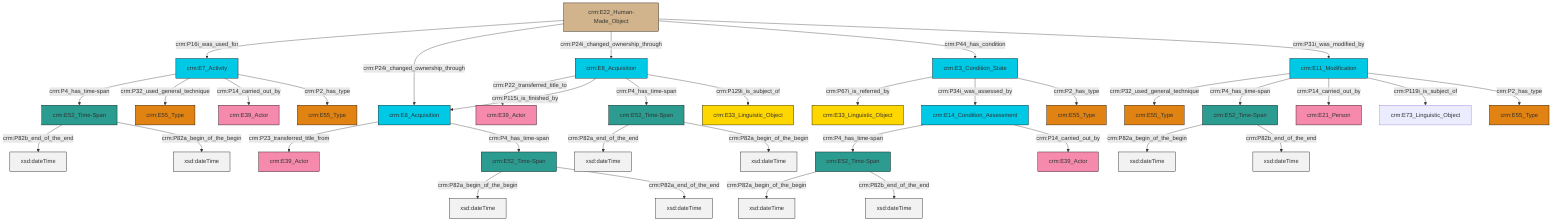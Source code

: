 graph TD
classDef Literal fill:#f2f2f2,stroke:#000000;
classDef CRM_Entity fill:#FFFFFF,stroke:#000000;
classDef Temporal_Entity fill:#00C9E6, stroke:#000000;
classDef Type fill:#E18312, stroke:#000000;
classDef Time-Span fill:#2C9C91, stroke:#000000;
classDef Appellation fill:#FFEB7F, stroke:#000000;
classDef Place fill:#008836, stroke:#000000;
classDef Persistent_Item fill:#B266B2, stroke:#000000;
classDef Conceptual_Object fill:#FFD700, stroke:#000000;
classDef Physical_Thing fill:#D2B48C, stroke:#000000;
classDef Actor fill:#f58aad, stroke:#000000;
classDef PC_Classes fill:#4ce600, stroke:#000000;
classDef Multi fill:#cccccc,stroke:#000000;

2["crm:E22_Human-Made_Object"]:::Physical_Thing -->|crm:P16i_was_used_for| 3["crm:E7_Activity"]:::Temporal_Entity
6["crm:E3_Condition_State"]:::Temporal_Entity -->|crm:P67i_is_referred_by| 7["crm:E33_Linguistic_Object"]:::Conceptual_Object
10["crm:E11_Modification"]:::Temporal_Entity -->|crm:P32_used_general_technique| 11["crm:E55_Type"]:::Type
12["crm:E52_Time-Span"]:::Time-Span -->|crm:P82a_begin_of_the_begin| 13[xsd:dateTime]:::Literal
10["crm:E11_Modification"]:::Temporal_Entity -->|crm:P4_has_time-span| 4["crm:E52_Time-Span"]:::Time-Span
4["crm:E52_Time-Span"]:::Time-Span -->|crm:P82a_begin_of_the_begin| 16[xsd:dateTime]:::Literal
20["crm:E52_Time-Span"]:::Time-Span -->|crm:P82a_begin_of_the_begin| 21[xsd:dateTime]:::Literal
10["crm:E11_Modification"]:::Temporal_Entity -->|crm:P14_carried_out_by| 23["crm:E21_Person"]:::Actor
3["crm:E7_Activity"]:::Temporal_Entity -->|crm:P4_has_time-span| 24["crm:E52_Time-Span"]:::Time-Span
25["crm:E14_Condition_Assessment"]:::Temporal_Entity -->|crm:P4_has_time-span| 12["crm:E52_Time-Span"]:::Time-Span
2["crm:E22_Human-Made_Object"]:::Physical_Thing -->|crm:P24i_changed_ownership_through| 0["crm:E8_Acquisition"]:::Temporal_Entity
0["crm:E8_Acquisition"]:::Temporal_Entity -->|crm:P23_transferred_title_from| 26["crm:E39_Actor"]:::Actor
6["crm:E3_Condition_State"]:::Temporal_Entity -->|crm:P34i_was_assessed_by| 25["crm:E14_Condition_Assessment"]:::Temporal_Entity
2["crm:E22_Human-Made_Object"]:::Physical_Thing -->|crm:P24i_changed_ownership_through| 29["crm:E8_Acquisition"]:::Temporal_Entity
29["crm:E8_Acquisition"]:::Temporal_Entity -->|crm:P22_transferred_title_to| 30["crm:E39_Actor"]:::Actor
3["crm:E7_Activity"]:::Temporal_Entity -->|crm:P32_used_general_technique| 36["crm:E55_Type"]:::Type
3["crm:E7_Activity"]:::Temporal_Entity -->|crm:P14_carried_out_by| 38["crm:E39_Actor"]:::Actor
24["crm:E52_Time-Span"]:::Time-Span -->|crm:P82b_end_of_the_end| 39[xsd:dateTime]:::Literal
29["crm:E8_Acquisition"]:::Temporal_Entity -->|crm:P115i_is_finished_by| 0["crm:E8_Acquisition"]:::Temporal_Entity
29["crm:E8_Acquisition"]:::Temporal_Entity -->|crm:P4_has_time-span| 43["crm:E52_Time-Span"]:::Time-Span
6["crm:E3_Condition_State"]:::Temporal_Entity -->|crm:P2_has_type| 41["crm:E55_Type"]:::Type
12["crm:E52_Time-Span"]:::Time-Span -->|crm:P82b_end_of_the_end| 44[xsd:dateTime]:::Literal
0["crm:E8_Acquisition"]:::Temporal_Entity -->|crm:P4_has_time-span| 20["crm:E52_Time-Span"]:::Time-Span
43["crm:E52_Time-Span"]:::Time-Span -->|crm:P82a_end_of_the_end| 45[xsd:dateTime]:::Literal
3["crm:E7_Activity"]:::Temporal_Entity -->|crm:P2_has_type| 17["crm:E55_Type"]:::Type
4["crm:E52_Time-Span"]:::Time-Span -->|crm:P82b_end_of_the_end| 47[xsd:dateTime]:::Literal
10["crm:E11_Modification"]:::Temporal_Entity -->|crm:P119i_is_subject_of| 32["crm:E73_Linguistic_Object"]:::Default
2["crm:E22_Human-Made_Object"]:::Physical_Thing -->|crm:P44_has_condition| 6["crm:E3_Condition_State"]:::Temporal_Entity
2["crm:E22_Human-Made_Object"]:::Physical_Thing -->|crm:P31i_was_modified_by| 10["crm:E11_Modification"]:::Temporal_Entity
43["crm:E52_Time-Span"]:::Time-Span -->|crm:P82a_begin_of_the_begin| 51[xsd:dateTime]:::Literal
10["crm:E11_Modification"]:::Temporal_Entity -->|crm:P2_has_type| 8["crm:E55_Type"]:::Type
29["crm:E8_Acquisition"]:::Temporal_Entity -->|crm:P129i_is_subject_of| 14["crm:E33_Linguistic_Object"]:::Conceptual_Object
20["crm:E52_Time-Span"]:::Time-Span -->|crm:P82a_end_of_the_end| 53[xsd:dateTime]:::Literal
24["crm:E52_Time-Span"]:::Time-Span -->|crm:P82a_begin_of_the_begin| 58[xsd:dateTime]:::Literal
25["crm:E14_Condition_Assessment"]:::Temporal_Entity -->|crm:P14_carried_out_by| 27["crm:E39_Actor"]:::Actor